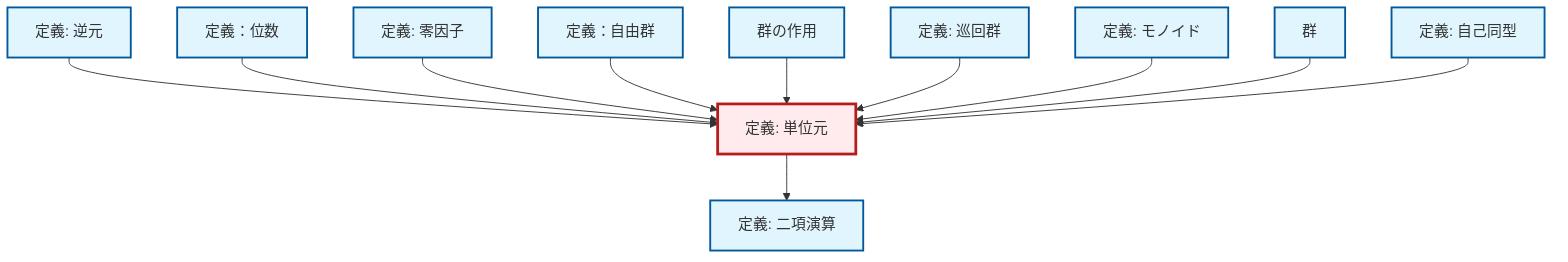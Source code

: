 graph TD
    classDef definition fill:#e1f5fe,stroke:#01579b,stroke-width:2px
    classDef theorem fill:#f3e5f5,stroke:#4a148c,stroke-width:2px
    classDef axiom fill:#fff3e0,stroke:#e65100,stroke-width:2px
    classDef example fill:#e8f5e9,stroke:#1b5e20,stroke-width:2px
    classDef current fill:#ffebee,stroke:#b71c1c,stroke-width:3px
    def-inverse-element["定義: 逆元"]:::definition
    def-cyclic-group["定義: 巡回群"]:::definition
    def-order["定義：位数"]:::definition
    def-binary-operation["定義: 二項演算"]:::definition
    def-automorphism["定義: 自己同型"]:::definition
    def-monoid["定義: モノイド"]:::definition
    def-free-group["定義：自由群"]:::definition
    def-zero-divisor["定義: 零因子"]:::definition
    def-identity-element["定義: 単位元"]:::definition
    def-group["群"]:::definition
    def-group-action["群の作用"]:::definition
    def-inverse-element --> def-identity-element
    def-order --> def-identity-element
    def-zero-divisor --> def-identity-element
    def-free-group --> def-identity-element
    def-group-action --> def-identity-element
    def-cyclic-group --> def-identity-element
    def-monoid --> def-identity-element
    def-identity-element --> def-binary-operation
    def-group --> def-identity-element
    def-automorphism --> def-identity-element
    class def-identity-element current